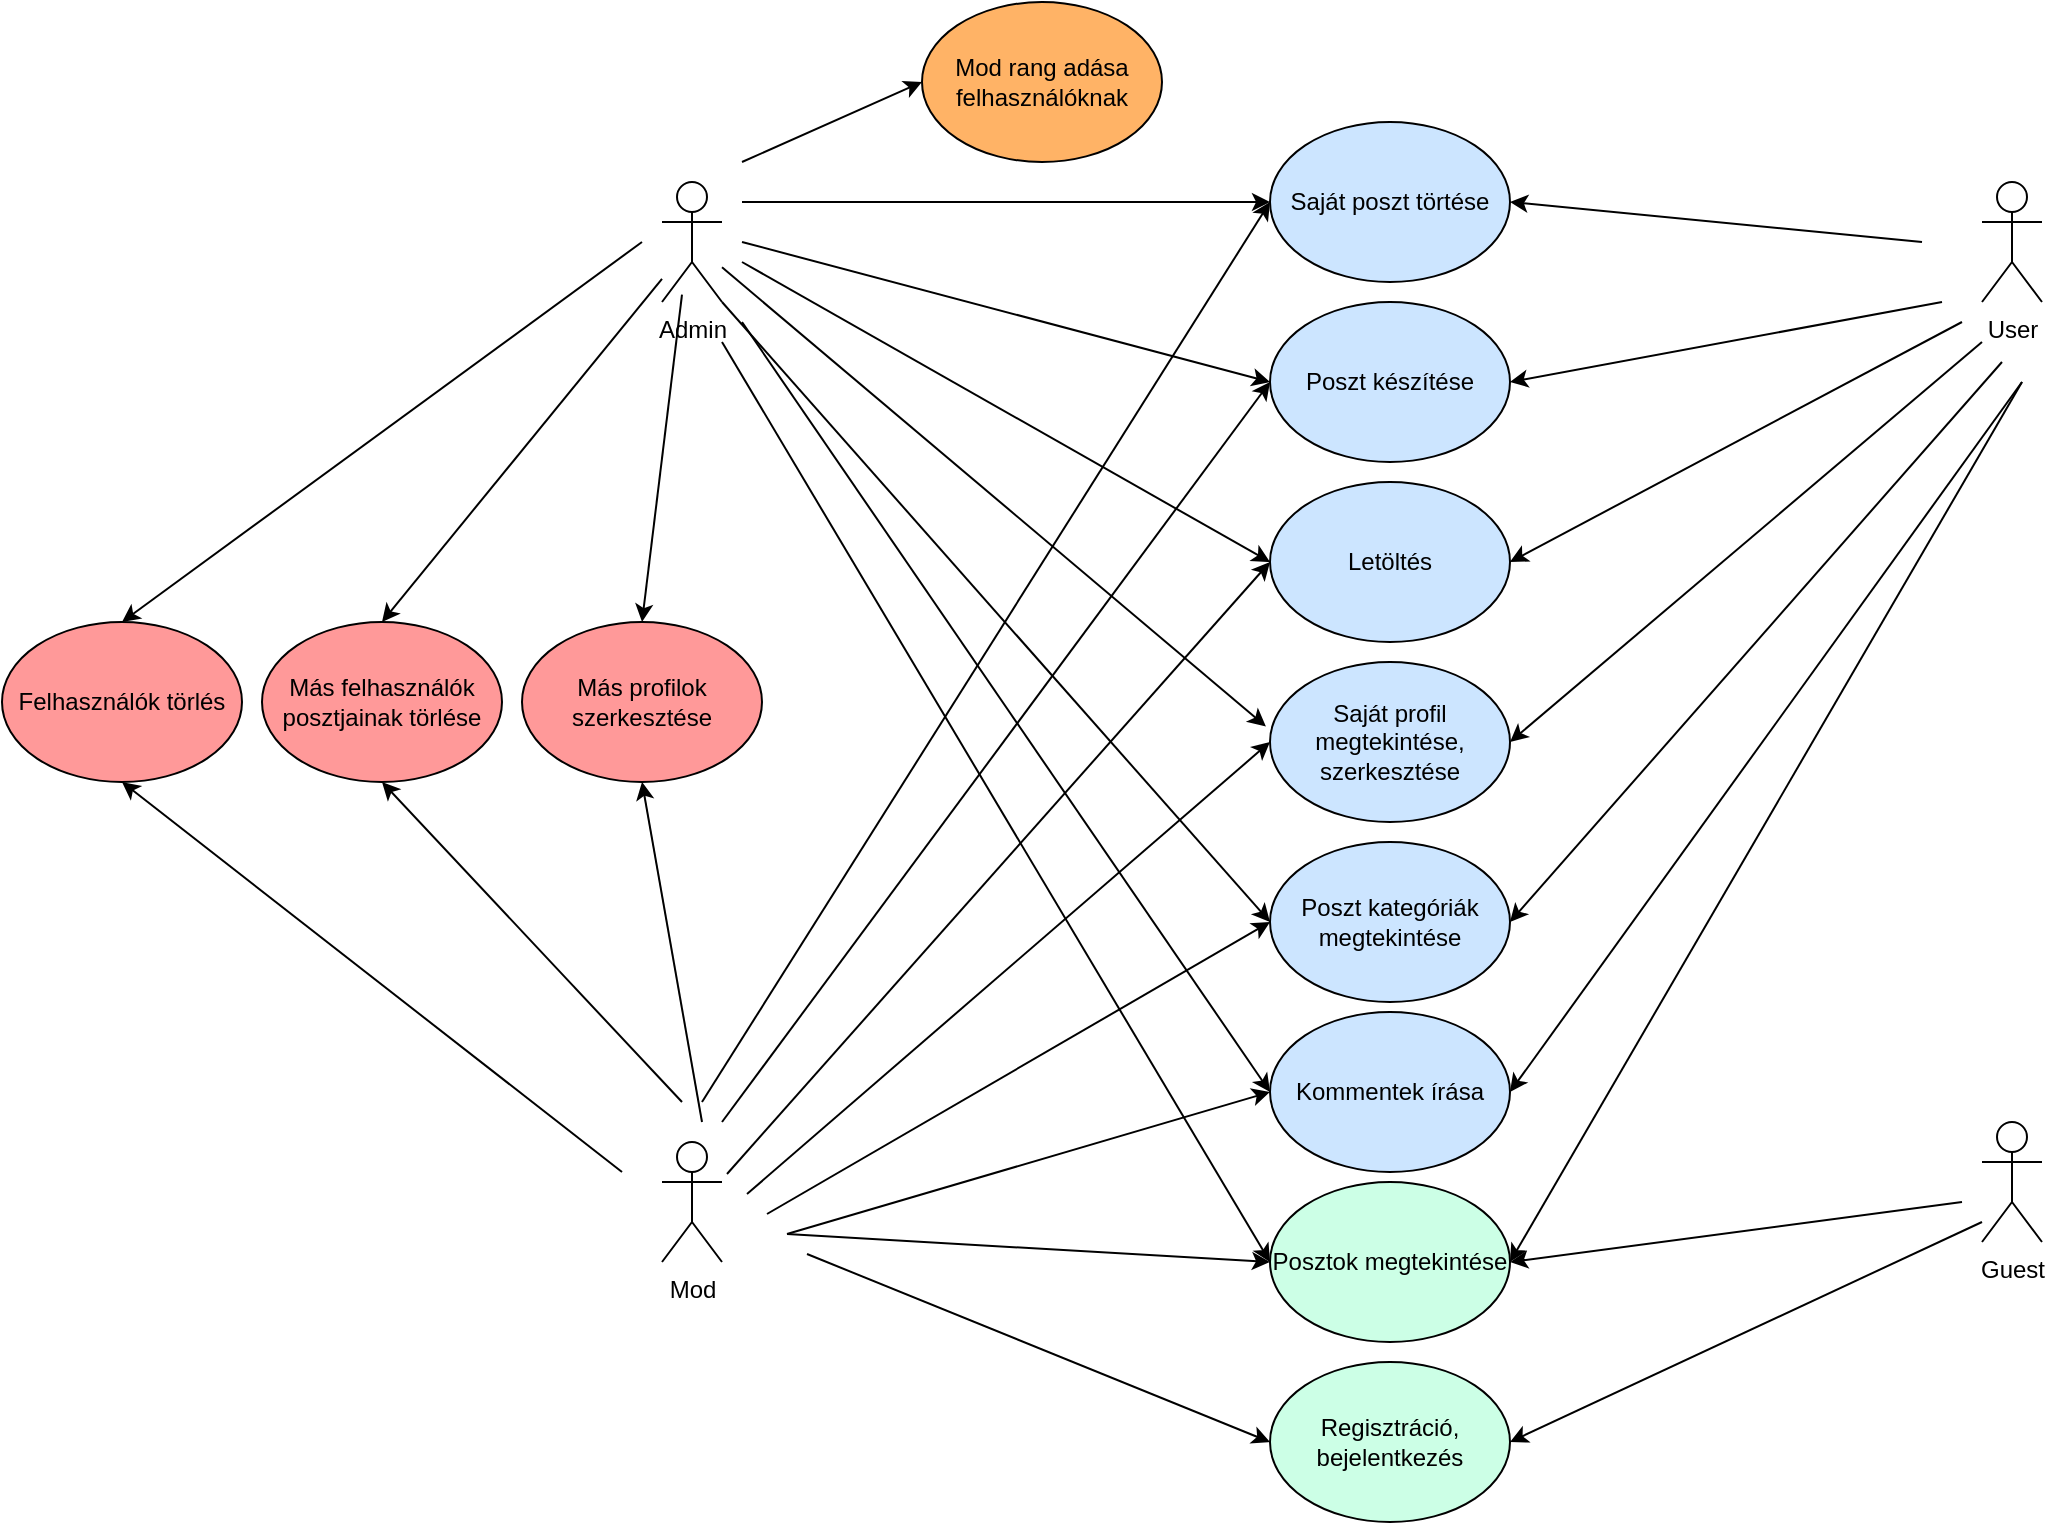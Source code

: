 <mxfile version="20.3.6" type="google"><diagram id="QsXW0HRqvzgDRaQlfmUj" name="Page-1"><mxGraphModel grid="1" page="1" gridSize="10" guides="1" tooltips="1" connect="1" arrows="1" fold="1" pageScale="1" pageWidth="827" pageHeight="1169" math="0" shadow="0"><root><mxCell id="0"/><mxCell id="1" parent="0"/><mxCell id="CUokl1YLfiEv9mw5XC-7-1" value="Admin" style="shape=umlActor;verticalLabelPosition=bottom;verticalAlign=top;html=1;outlineConnect=0;" vertex="1" parent="1"><mxGeometry x="50" y="90" width="30" height="60" as="geometry"/></mxCell><mxCell id="CUokl1YLfiEv9mw5XC-7-2" value="Mod" style="shape=umlActor;verticalLabelPosition=bottom;verticalAlign=top;html=1;outlineConnect=0;" vertex="1" parent="1"><mxGeometry x="50" y="570" width="30" height="60" as="geometry"/></mxCell><mxCell id="CUokl1YLfiEv9mw5XC-7-3" value="User" style="shape=umlActor;verticalLabelPosition=bottom;verticalAlign=top;html=1;outlineConnect=0;" vertex="1" parent="1"><mxGeometry x="710" y="90" width="30" height="60" as="geometry"/></mxCell><mxCell id="CUokl1YLfiEv9mw5XC-7-4" value="Guest" style="shape=umlActor;verticalLabelPosition=bottom;verticalAlign=top;html=1;outlineConnect=0;" vertex="1" parent="1"><mxGeometry x="710" y="560" width="30" height="60" as="geometry"/></mxCell><mxCell id="CUokl1YLfiEv9mw5XC-7-5" value="Poszt készítése" style="ellipse;whiteSpace=wrap;html=1;fillColor=#CCE5FF;" vertex="1" parent="1"><mxGeometry x="354" y="150" width="120" height="80" as="geometry"/></mxCell><mxCell id="CUokl1YLfiEv9mw5XC-7-6" value="Letöltés" style="ellipse;whiteSpace=wrap;html=1;fillColor=#CCE5FF;" vertex="1" parent="1"><mxGeometry x="354" y="240" width="120" height="80" as="geometry"/></mxCell><mxCell id="CUokl1YLfiEv9mw5XC-7-7" value="Saját profil megtekintése,&lt;br&gt;szerkesztése" style="ellipse;whiteSpace=wrap;html=1;fillColor=#CCE5FF;" vertex="1" parent="1"><mxGeometry x="354" y="330" width="120" height="80" as="geometry"/></mxCell><mxCell id="CUokl1YLfiEv9mw5XC-7-8" value="Poszt kategóriák megtekintése" style="ellipse;whiteSpace=wrap;html=1;fillColor=#CCE5FF;" vertex="1" parent="1"><mxGeometry x="354" y="420" width="120" height="80" as="geometry"/></mxCell><mxCell id="CUokl1YLfiEv9mw5XC-7-13" value="" style="endArrow=classic;html=1;rounded=0;entryX=0;entryY=0.5;entryDx=0;entryDy=0;" edge="1" parent="1" target="CUokl1YLfiEv9mw5XC-7-5"><mxGeometry width="50" height="50" relative="1" as="geometry"><mxPoint x="90" y="120" as="sourcePoint"/><mxPoint x="310" y="330" as="targetPoint"/></mxGeometry></mxCell><mxCell id="CUokl1YLfiEv9mw5XC-7-14" value="" style="endArrow=classic;html=1;rounded=0;entryX=0;entryY=0.5;entryDx=0;entryDy=0;" edge="1" parent="1" target="CUokl1YLfiEv9mw5XC-7-5"><mxGeometry width="50" height="50" relative="1" as="geometry"><mxPoint x="80" y="560" as="sourcePoint"/><mxPoint x="250" y="370" as="targetPoint"/></mxGeometry></mxCell><mxCell id="CUokl1YLfiEv9mw5XC-7-15" value="" style="endArrow=classic;html=1;rounded=0;entryX=0;entryY=0.5;entryDx=0;entryDy=0;exitX=0.75;exitY=0.1;exitDx=0;exitDy=0;exitPerimeter=0;" edge="1" parent="1" target="CUokl1YLfiEv9mw5XC-7-6"><mxGeometry width="50" height="50" relative="1" as="geometry"><mxPoint x="82.5" y="586" as="sourcePoint"/><mxPoint x="364" y="240" as="targetPoint"/></mxGeometry></mxCell><mxCell id="CUokl1YLfiEv9mw5XC-7-16" value="" style="endArrow=classic;html=1;rounded=0;entryX=0;entryY=0.5;entryDx=0;entryDy=0;exitX=0.75;exitY=0.1;exitDx=0;exitDy=0;exitPerimeter=0;" edge="1" parent="1" target="CUokl1YLfiEv9mw5XC-7-7"><mxGeometry width="50" height="50" relative="1" as="geometry"><mxPoint x="92.5" y="596" as="sourcePoint"/><mxPoint x="364" y="340" as="targetPoint"/></mxGeometry></mxCell><mxCell id="CUokl1YLfiEv9mw5XC-7-17" value="" style="endArrow=classic;html=1;rounded=0;entryX=0;entryY=0.5;entryDx=0;entryDy=0;exitX=0.75;exitY=0.1;exitDx=0;exitDy=0;exitPerimeter=0;" edge="1" parent="1" target="CUokl1YLfiEv9mw5XC-7-8"><mxGeometry width="50" height="50" relative="1" as="geometry"><mxPoint x="102.5" y="606" as="sourcePoint"/><mxPoint x="364" y="440" as="targetPoint"/></mxGeometry></mxCell><mxCell id="CUokl1YLfiEv9mw5XC-7-18" value="" style="endArrow=classic;html=1;rounded=0;entryX=0;entryY=0.5;entryDx=0;entryDy=0;" edge="1" parent="1" target="CUokl1YLfiEv9mw5XC-7-6"><mxGeometry width="50" height="50" relative="1" as="geometry"><mxPoint x="90" y="130" as="sourcePoint"/><mxPoint x="364" y="240" as="targetPoint"/></mxGeometry></mxCell><mxCell id="CUokl1YLfiEv9mw5XC-7-19" value="" style="endArrow=classic;html=1;rounded=0;entryX=-0.017;entryY=0.403;entryDx=0;entryDy=0;entryPerimeter=0;" edge="1" parent="1" source="CUokl1YLfiEv9mw5XC-7-1" target="CUokl1YLfiEv9mw5XC-7-7"><mxGeometry width="50" height="50" relative="1" as="geometry"><mxPoint x="100" y="145.709" as="sourcePoint"/><mxPoint x="350" y="430" as="targetPoint"/></mxGeometry></mxCell><mxCell id="CUokl1YLfiEv9mw5XC-7-20" value="" style="endArrow=classic;html=1;rounded=0;entryX=0;entryY=0.5;entryDx=0;entryDy=0;exitX=1;exitY=1;exitDx=0;exitDy=0;exitPerimeter=0;" edge="1" parent="1" source="CUokl1YLfiEv9mw5XC-7-1" target="CUokl1YLfiEv9mw5XC-7-8"><mxGeometry width="50" height="50" relative="1" as="geometry"><mxPoint x="110" y="155.709" as="sourcePoint"/><mxPoint x="361.96" y="432.24" as="targetPoint"/></mxGeometry></mxCell><mxCell id="CUokl1YLfiEv9mw5XC-7-21" value="" style="endArrow=classic;html=1;rounded=0;entryX=1;entryY=0.5;entryDx=0;entryDy=0;" edge="1" parent="1" target="CUokl1YLfiEv9mw5XC-7-5"><mxGeometry width="50" height="50" relative="1" as="geometry"><mxPoint x="690" y="150" as="sourcePoint"/><mxPoint x="600" y="170" as="targetPoint"/></mxGeometry></mxCell><mxCell id="CUokl1YLfiEv9mw5XC-7-22" value="" style="endArrow=classic;html=1;rounded=0;entryX=1;entryY=0.5;entryDx=0;entryDy=0;" edge="1" parent="1" target="CUokl1YLfiEv9mw5XC-7-6"><mxGeometry width="50" height="50" relative="1" as="geometry"><mxPoint x="700" y="160" as="sourcePoint"/><mxPoint x="484" y="240" as="targetPoint"/></mxGeometry></mxCell><mxCell id="CUokl1YLfiEv9mw5XC-7-23" value="" style="endArrow=classic;html=1;rounded=0;entryX=1;entryY=0.5;entryDx=0;entryDy=0;" edge="1" parent="1" target="CUokl1YLfiEv9mw5XC-7-7"><mxGeometry width="50" height="50" relative="1" as="geometry"><mxPoint x="710" y="170" as="sourcePoint"/><mxPoint x="480" y="430" as="targetPoint"/></mxGeometry></mxCell><mxCell id="CUokl1YLfiEv9mw5XC-7-24" value="" style="endArrow=classic;html=1;rounded=0;entryX=1;entryY=0.5;entryDx=0;entryDy=0;" edge="1" parent="1" target="CUokl1YLfiEv9mw5XC-7-8"><mxGeometry width="50" height="50" relative="1" as="geometry"><mxPoint x="720" y="180" as="sourcePoint"/><mxPoint x="490" y="440" as="targetPoint"/></mxGeometry></mxCell><mxCell id="CUokl1YLfiEv9mw5XC-7-25" value="Saját poszt törtése" style="ellipse;whiteSpace=wrap;html=1;fillColor=#CCE5FF;" vertex="1" parent="1"><mxGeometry x="354" y="60" width="120" height="80" as="geometry"/></mxCell><mxCell id="CUokl1YLfiEv9mw5XC-7-26" value="" style="endArrow=classic;html=1;rounded=0;entryX=0;entryY=0.5;entryDx=0;entryDy=0;" edge="1" parent="1" target="CUokl1YLfiEv9mw5XC-7-25"><mxGeometry width="50" height="50" relative="1" as="geometry"><mxPoint x="90" y="100" as="sourcePoint"/><mxPoint x="364" y="240" as="targetPoint"/></mxGeometry></mxCell><mxCell id="CUokl1YLfiEv9mw5XC-7-27" value="" style="endArrow=classic;html=1;rounded=0;entryX=1;entryY=0.5;entryDx=0;entryDy=0;" edge="1" parent="1" target="CUokl1YLfiEv9mw5XC-7-25"><mxGeometry width="50" height="50" relative="1" as="geometry"><mxPoint x="680" y="120" as="sourcePoint"/><mxPoint x="490" y="120" as="targetPoint"/></mxGeometry></mxCell><mxCell id="CUokl1YLfiEv9mw5XC-7-28" value="" style="endArrow=classic;html=1;rounded=0;entryX=0;entryY=0.5;entryDx=0;entryDy=0;" edge="1" parent="1" target="CUokl1YLfiEv9mw5XC-7-25"><mxGeometry width="50" height="50" relative="1" as="geometry"><mxPoint x="70" y="550" as="sourcePoint"/><mxPoint x="364" y="240" as="targetPoint"/></mxGeometry></mxCell><mxCell id="CUokl1YLfiEv9mw5XC-7-29" value="Mod rang adása felhasználóknak" style="ellipse;whiteSpace=wrap;html=1;fillColor=#FFB366;" vertex="1" parent="1"><mxGeometry x="180" width="120" height="80" as="geometry"/></mxCell><mxCell id="CUokl1YLfiEv9mw5XC-7-30" value="Posztok megtekintése" style="ellipse;whiteSpace=wrap;html=1;fillColor=#CCFFE6;" vertex="1" parent="1"><mxGeometry x="354" y="590" width="120" height="80" as="geometry"/></mxCell><mxCell id="CUokl1YLfiEv9mw5XC-7-31" value="" style="endArrow=classic;html=1;rounded=0;entryX=0;entryY=0.5;entryDx=0;entryDy=0;" edge="1" parent="1" target="CUokl1YLfiEv9mw5XC-7-30"><mxGeometry width="50" height="50" relative="1" as="geometry"><mxPoint x="80" y="170" as="sourcePoint"/><mxPoint x="364" y="530" as="targetPoint"/></mxGeometry></mxCell><mxCell id="CUokl1YLfiEv9mw5XC-7-32" value="" style="endArrow=classic;html=1;rounded=0;entryX=1;entryY=0.5;entryDx=0;entryDy=0;" edge="1" parent="1" target="CUokl1YLfiEv9mw5XC-7-30"><mxGeometry width="50" height="50" relative="1" as="geometry"><mxPoint x="730" y="190" as="sourcePoint"/><mxPoint x="484" y="530" as="targetPoint"/></mxGeometry></mxCell><mxCell id="CUokl1YLfiEv9mw5XC-7-33" value="" style="endArrow=classic;html=1;rounded=0;entryX=1;entryY=0.5;entryDx=0;entryDy=0;" edge="1" parent="1" target="CUokl1YLfiEv9mw5XC-7-30"><mxGeometry width="50" height="50" relative="1" as="geometry"><mxPoint x="700" y="600" as="sourcePoint"/><mxPoint x="640" y="600" as="targetPoint"/></mxGeometry></mxCell><mxCell id="CUokl1YLfiEv9mw5XC-7-34" value="" style="endArrow=classic;html=1;rounded=0;entryX=0;entryY=0.5;entryDx=0;entryDy=0;exitX=0.75;exitY=0.1;exitDx=0;exitDy=0;exitPerimeter=0;" edge="1" parent="1" target="CUokl1YLfiEv9mw5XC-7-30"><mxGeometry width="50" height="50" relative="1" as="geometry"><mxPoint x="112.5" y="616" as="sourcePoint"/><mxPoint x="364" y="460" as="targetPoint"/></mxGeometry></mxCell><mxCell id="CUokl1YLfiEv9mw5XC-7-35" value="Regisztráció, bejelentkezés" style="ellipse;whiteSpace=wrap;html=1;fillColor=#CCFFE6;" vertex="1" parent="1"><mxGeometry x="354" y="680" width="120" height="80" as="geometry"/></mxCell><mxCell id="CUokl1YLfiEv9mw5XC-7-36" value="" style="endArrow=classic;html=1;rounded=0;entryX=1;entryY=0.5;entryDx=0;entryDy=0;" edge="1" parent="1" target="CUokl1YLfiEv9mw5XC-7-35"><mxGeometry width="50" height="50" relative="1" as="geometry"><mxPoint x="710" y="610" as="sourcePoint"/><mxPoint x="484" y="630" as="targetPoint"/></mxGeometry></mxCell><mxCell id="CUokl1YLfiEv9mw5XC-7-37" value="" style="endArrow=classic;html=1;rounded=0;entryX=0;entryY=0.5;entryDx=0;entryDy=0;exitX=0.75;exitY=0.1;exitDx=0;exitDy=0;exitPerimeter=0;" edge="1" parent="1" target="CUokl1YLfiEv9mw5XC-7-35"><mxGeometry width="50" height="50" relative="1" as="geometry"><mxPoint x="122.5" y="626" as="sourcePoint"/><mxPoint x="364" y="630" as="targetPoint"/></mxGeometry></mxCell><mxCell id="CUokl1YLfiEv9mw5XC-7-38" value="" style="endArrow=classic;html=1;rounded=0;entryX=0;entryY=0.5;entryDx=0;entryDy=0;" edge="1" parent="1" target="CUokl1YLfiEv9mw5XC-7-29"><mxGeometry width="50" height="50" relative="1" as="geometry"><mxPoint x="90" y="80" as="sourcePoint"/><mxPoint x="364" y="110" as="targetPoint"/></mxGeometry></mxCell><mxCell id="CUokl1YLfiEv9mw5XC-7-39" value="Más felhasználók posztjainak törlése" style="ellipse;whiteSpace=wrap;html=1;fillColor=#FF9999;" vertex="1" parent="1"><mxGeometry x="-150" y="310" width="120" height="80" as="geometry"/></mxCell><mxCell id="CUokl1YLfiEv9mw5XC-7-40" value="" style="endArrow=classic;html=1;rounded=0;entryX=0.5;entryY=0;entryDx=0;entryDy=0;" edge="1" parent="1" source="CUokl1YLfiEv9mw5XC-7-1" target="CUokl1YLfiEv9mw5XC-7-39"><mxGeometry width="50" height="50" relative="1" as="geometry"><mxPoint x="70" y="350" as="sourcePoint"/><mxPoint x="120" y="300" as="targetPoint"/></mxGeometry></mxCell><mxCell id="CUokl1YLfiEv9mw5XC-7-41" value="" style="endArrow=classic;html=1;rounded=0;entryX=0.5;entryY=1;entryDx=0;entryDy=0;" edge="1" parent="1" target="CUokl1YLfiEv9mw5XC-7-39"><mxGeometry width="50" height="50" relative="1" as="geometry"><mxPoint x="60" y="550" as="sourcePoint"/><mxPoint x="80" y="410" as="targetPoint"/></mxGeometry></mxCell><mxCell id="CUokl1YLfiEv9mw5XC-7-42" value="Más profilok szerkesztése" style="ellipse;whiteSpace=wrap;html=1;fillColor=#FF9999;" vertex="1" parent="1"><mxGeometry x="-20" y="310" width="120" height="80" as="geometry"/></mxCell><mxCell id="CUokl1YLfiEv9mw5XC-7-43" value="" style="endArrow=classic;html=1;rounded=0;entryX=0.5;entryY=1;entryDx=0;entryDy=0;" edge="1" parent="1" target="CUokl1YLfiEv9mw5XC-7-42"><mxGeometry width="50" height="50" relative="1" as="geometry"><mxPoint x="70" y="560" as="sourcePoint"/><mxPoint x="-90" y="390" as="targetPoint"/></mxGeometry></mxCell><mxCell id="CUokl1YLfiEv9mw5XC-7-44" value="" style="endArrow=classic;html=1;rounded=0;entryX=0.5;entryY=0;entryDx=0;entryDy=0;" edge="1" parent="1" target="CUokl1YLfiEv9mw5XC-7-42"><mxGeometry width="50" height="50" relative="1" as="geometry"><mxPoint x="60" y="146.364" as="sourcePoint"/><mxPoint x="-90" y="310" as="targetPoint"/></mxGeometry></mxCell><mxCell id="CUokl1YLfiEv9mw5XC-7-47" value="Felhasználók törlés" style="ellipse;whiteSpace=wrap;html=1;fillColor=#FF9999;" vertex="1" parent="1"><mxGeometry x="-280" y="310" width="120" height="80" as="geometry"/></mxCell><mxCell id="CUokl1YLfiEv9mw5XC-7-48" value="" style="endArrow=classic;html=1;rounded=0;entryX=0.5;entryY=1;entryDx=0;entryDy=0;" edge="1" parent="1" target="CUokl1YLfiEv9mw5XC-7-47"><mxGeometry width="50" height="50" relative="1" as="geometry"><mxPoint x="30" y="585" as="sourcePoint"/><mxPoint x="-120" y="425" as="targetPoint"/></mxGeometry></mxCell><mxCell id="CUokl1YLfiEv9mw5XC-7-50" value="" style="endArrow=classic;html=1;rounded=0;entryX=0.5;entryY=0;entryDx=0;entryDy=0;" edge="1" parent="1" target="CUokl1YLfiEv9mw5XC-7-47"><mxGeometry width="50" height="50" relative="1" as="geometry"><mxPoint x="40" y="120" as="sourcePoint"/><mxPoint x="-130" y="281.61" as="targetPoint"/></mxGeometry></mxCell><mxCell id="thMH4LNxzl3NSIlJgHVY-1" value="Kommentek írása" style="ellipse;whiteSpace=wrap;html=1;fillColor=#CCE5FF;" vertex="1" parent="1"><mxGeometry x="354" y="505" width="120" height="80" as="geometry"/></mxCell><mxCell id="thMH4LNxzl3NSIlJgHVY-2" value="" style="endArrow=classic;html=1;rounded=0;entryX=0;entryY=0.5;entryDx=0;entryDy=0;exitX=1;exitY=1;exitDx=0;exitDy=0;exitPerimeter=0;" edge="1" parent="1" target="thMH4LNxzl3NSIlJgHVY-1"><mxGeometry width="50" height="50" relative="1" as="geometry"><mxPoint x="90" y="160" as="sourcePoint"/><mxPoint x="364" y="470" as="targetPoint"/></mxGeometry></mxCell><mxCell id="thMH4LNxzl3NSIlJgHVY-3" value="" style="endArrow=classic;html=1;rounded=0;entryX=1;entryY=0.5;entryDx=0;entryDy=0;" edge="1" parent="1" target="thMH4LNxzl3NSIlJgHVY-1"><mxGeometry width="50" height="50" relative="1" as="geometry"><mxPoint x="730" y="190" as="sourcePoint"/><mxPoint x="484" y="470" as="targetPoint"/></mxGeometry></mxCell><mxCell id="thMH4LNxzl3NSIlJgHVY-4" value="" style="endArrow=classic;html=1;rounded=0;entryX=0;entryY=0.5;entryDx=0;entryDy=0;exitX=0.75;exitY=0.1;exitDx=0;exitDy=0;exitPerimeter=0;" edge="1" parent="1" target="thMH4LNxzl3NSIlJgHVY-1"><mxGeometry width="50" height="50" relative="1" as="geometry"><mxPoint x="112.5" y="616" as="sourcePoint"/><mxPoint x="364" y="470" as="targetPoint"/></mxGeometry></mxCell></root></mxGraphModel></diagram></mxfile>